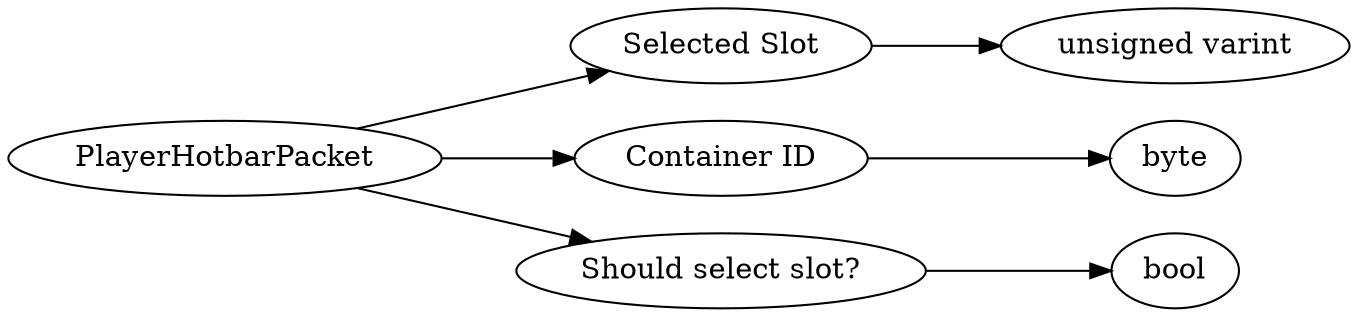 digraph "PlayerHotbarPacket" {
rankdir = LR
0
0 -> 1
1 -> 2
0 -> 3
3 -> 4
0 -> 5
5 -> 6

0 [label="PlayerHotbarPacket",comment="name: \"PlayerHotbarPacket\", typeName: \"\", id: 0, branchId: 48, recurseId: -1, attributes: 0, notes: \"\""];
1 [label="Selected Slot",comment="name: \"Selected Slot\", typeName: \"\", id: 1, branchId: 0, recurseId: -1, attributes: 0, notes: \"\""];
2 [label="unsigned varint",comment="name: \"unsigned varint\", typeName: \"\", id: 2, branchId: 0, recurseId: -1, attributes: 512, notes: \"\""];
3 [label="Container ID",comment="name: \"Container ID\", typeName: \"\", id: 3, branchId: 0, recurseId: -1, attributes: 0, notes: \"enumeration: ContainerID\""];
4 [label="byte",comment="name: \"byte\", typeName: \"\", id: 4, branchId: 0, recurseId: -1, attributes: 512, notes: \"\""];
5 [label="Should select slot?",comment="name: \"Should select slot?\", typeName: \"\", id: 5, branchId: 0, recurseId: -1, attributes: 0, notes: \"\""];
6 [label="bool",comment="name: \"bool\", typeName: \"\", id: 6, branchId: 0, recurseId: -1, attributes: 512, notes: \"\""];
{ rank = max;2;4;6}

}
